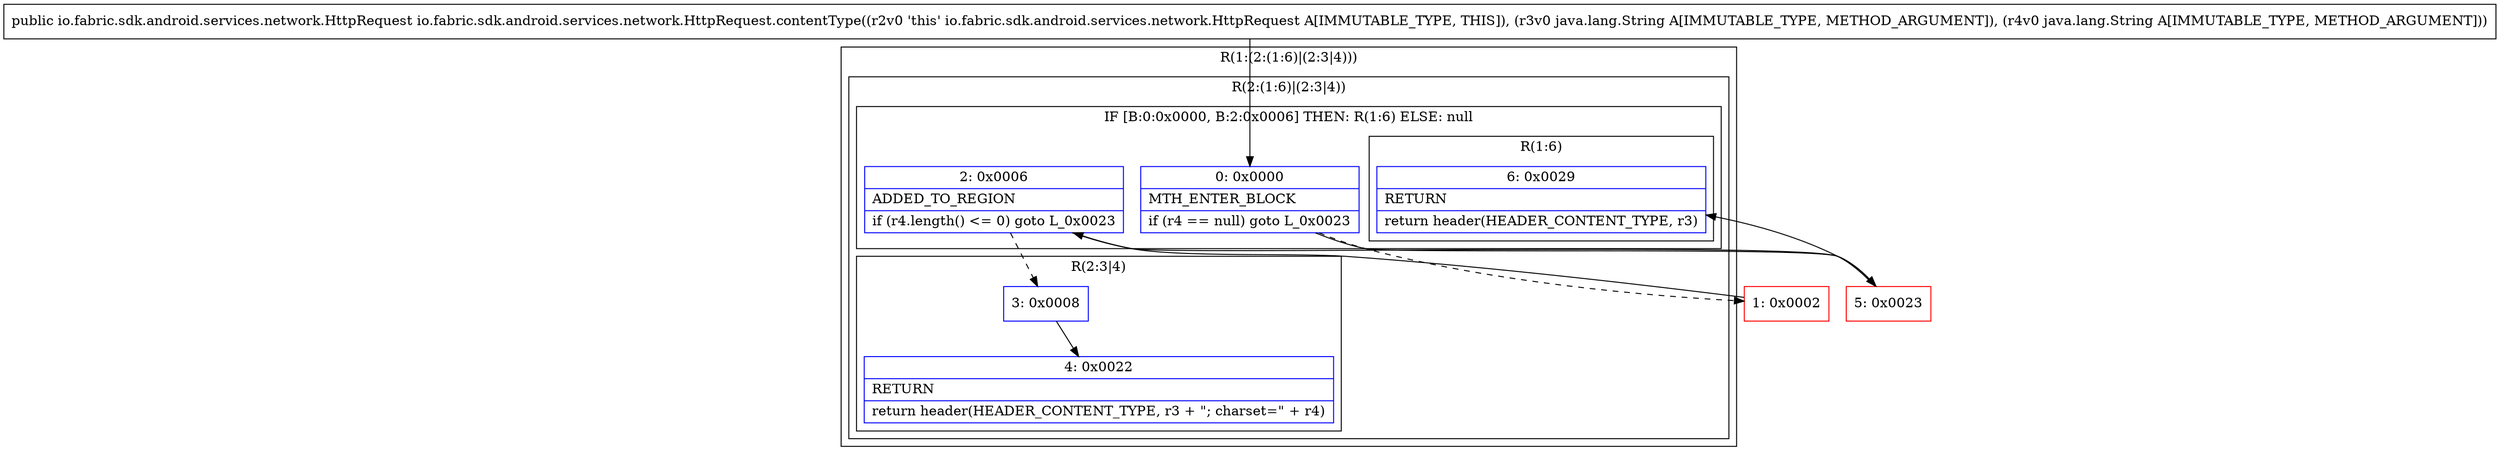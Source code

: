 digraph "CFG forio.fabric.sdk.android.services.network.HttpRequest.contentType(Ljava\/lang\/String;Ljava\/lang\/String;)Lio\/fabric\/sdk\/android\/services\/network\/HttpRequest;" {
subgraph cluster_Region_1255535318 {
label = "R(1:(2:(1:6)|(2:3|4)))";
node [shape=record,color=blue];
subgraph cluster_Region_2069492594 {
label = "R(2:(1:6)|(2:3|4))";
node [shape=record,color=blue];
subgraph cluster_IfRegion_1761772885 {
label = "IF [B:0:0x0000, B:2:0x0006] THEN: R(1:6) ELSE: null";
node [shape=record,color=blue];
Node_0 [shape=record,label="{0\:\ 0x0000|MTH_ENTER_BLOCK\l|if (r4 == null) goto L_0x0023\l}"];
Node_2 [shape=record,label="{2\:\ 0x0006|ADDED_TO_REGION\l|if (r4.length() \<= 0) goto L_0x0023\l}"];
subgraph cluster_Region_1896425684 {
label = "R(1:6)";
node [shape=record,color=blue];
Node_6 [shape=record,label="{6\:\ 0x0029|RETURN\l|return header(HEADER_CONTENT_TYPE, r3)\l}"];
}
}
subgraph cluster_Region_347023201 {
label = "R(2:3|4)";
node [shape=record,color=blue];
Node_3 [shape=record,label="{3\:\ 0x0008}"];
Node_4 [shape=record,label="{4\:\ 0x0022|RETURN\l|return header(HEADER_CONTENT_TYPE, r3 + \"; charset=\" + r4)\l}"];
}
}
}
Node_1 [shape=record,color=red,label="{1\:\ 0x0002}"];
Node_5 [shape=record,color=red,label="{5\:\ 0x0023}"];
MethodNode[shape=record,label="{public io.fabric.sdk.android.services.network.HttpRequest io.fabric.sdk.android.services.network.HttpRequest.contentType((r2v0 'this' io.fabric.sdk.android.services.network.HttpRequest A[IMMUTABLE_TYPE, THIS]), (r3v0 java.lang.String A[IMMUTABLE_TYPE, METHOD_ARGUMENT]), (r4v0 java.lang.String A[IMMUTABLE_TYPE, METHOD_ARGUMENT])) }"];
MethodNode -> Node_0;
Node_0 -> Node_1[style=dashed];
Node_0 -> Node_5;
Node_2 -> Node_3[style=dashed];
Node_2 -> Node_5;
Node_3 -> Node_4;
Node_1 -> Node_2;
Node_5 -> Node_6;
}

